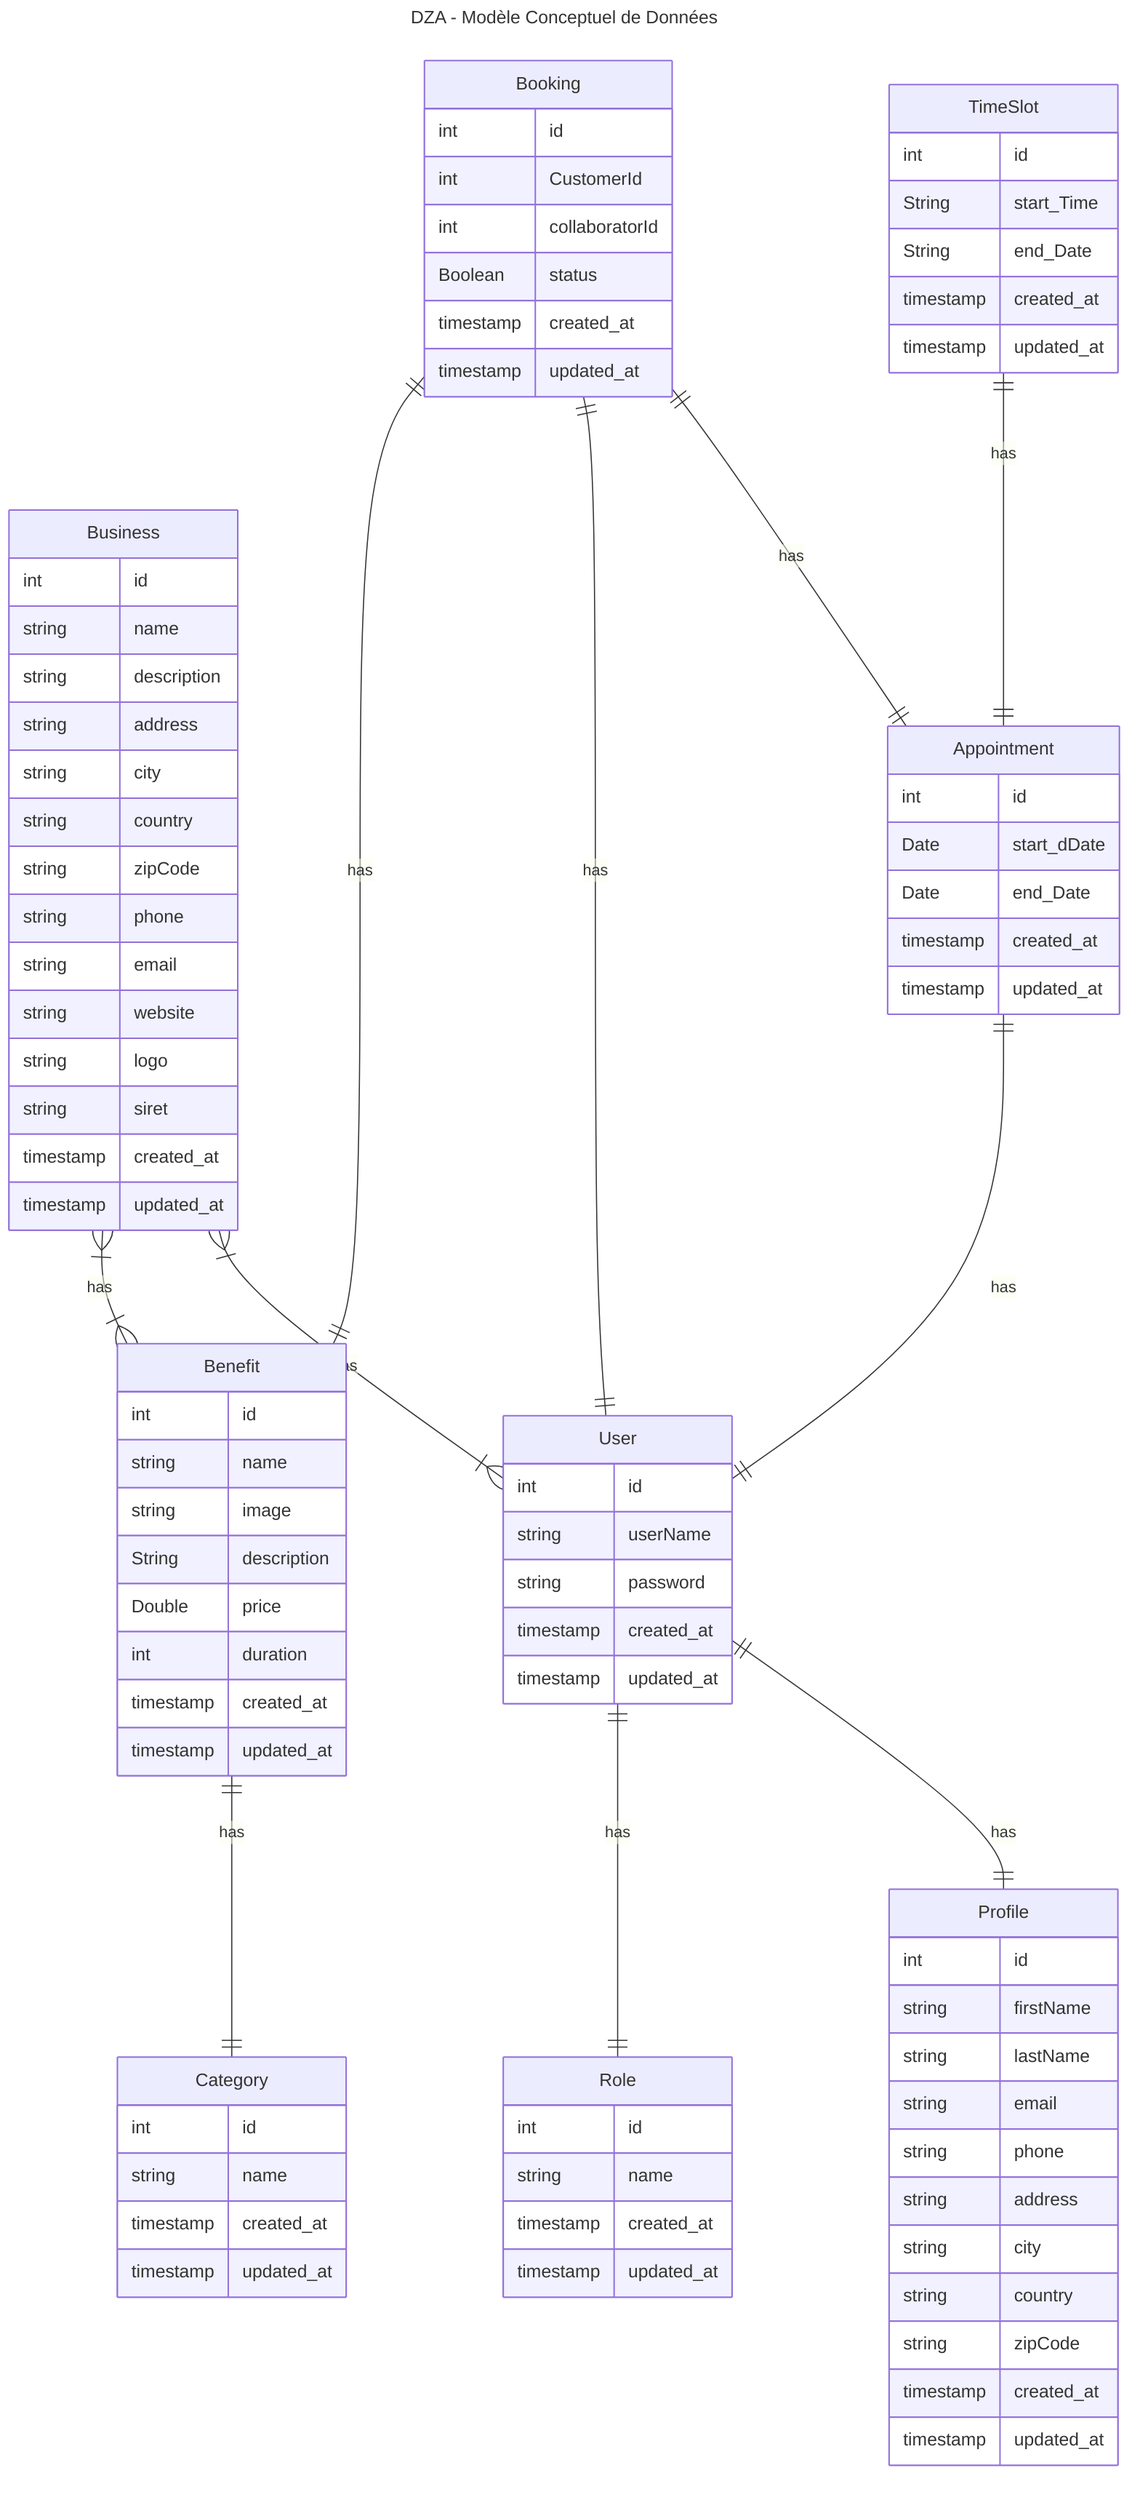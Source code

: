 ---
title: DZA - Modèle Conceptuel de Données
author: Dawudesign
---
erDiagram
    User ||--|| Profile : has
    User ||--|| Role : has
    User {
        int id
        string userName
        string password
        timestamp created_at
        timestamp updated_at
    }

    Profile
    Profile {
        int id
        string firstName
        string lastName
        string email
        string phone
        string address
        string city
        string country
        string zipCode
        timestamp created_at
        timestamp updated_at
    }

    Role
    Role {
        int id
        string name
        timestamp created_at
        timestamp updated_at
    }

    Business }|--|{ User : has
    Business }|--|{ Benefit : has
    Business {
        int id
        string name
        string description
        string address
        string city
        string country
        string zipCode
        string phone
        string email
        string website
        string logo
        string siret
        timestamp created_at
        timestamp updated_at
    }

    Benefit ||--|| Category : has
    Benefit {
        int id
        string name
        string image
        String description
        Double price
        int duration
        timestamp created_at
        timestamp updated_at
    }

    Category {
        int id
        string name
        timestamp created_at
        timestamp updated_at
    }

    Appointment ||--|| User : has
    Appointment {
        int id
        Date start_dDate
        Date end_Date
        timestamp created_at
        timestamp updated_at
    }

    TimeSlot ||--|| Appointment : has
    TimeSlot {
        int id
        String start_Time
        String end_Date
        timestamp created_at
        timestamp updated_at
    }

    Booking ||--|| Appointment : has
    Booking ||--|| User : has
    Booking ||--|| Benefit : has
    Booking {
        int id
        int CustomerId
        int collaboratorId
        Boolean status
        timestamp created_at
        timestamp updated_at
    }